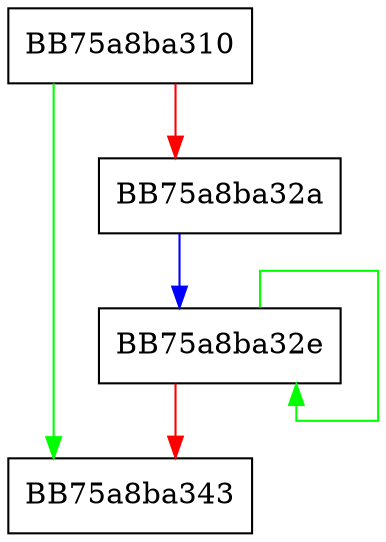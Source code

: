 digraph do_tolower {
  node [shape="box"];
  graph [splines=ortho];
  BB75a8ba310 -> BB75a8ba343 [color="green"];
  BB75a8ba310 -> BB75a8ba32a [color="red"];
  BB75a8ba32a -> BB75a8ba32e [color="blue"];
  BB75a8ba32e -> BB75a8ba32e [color="green"];
  BB75a8ba32e -> BB75a8ba343 [color="red"];
}